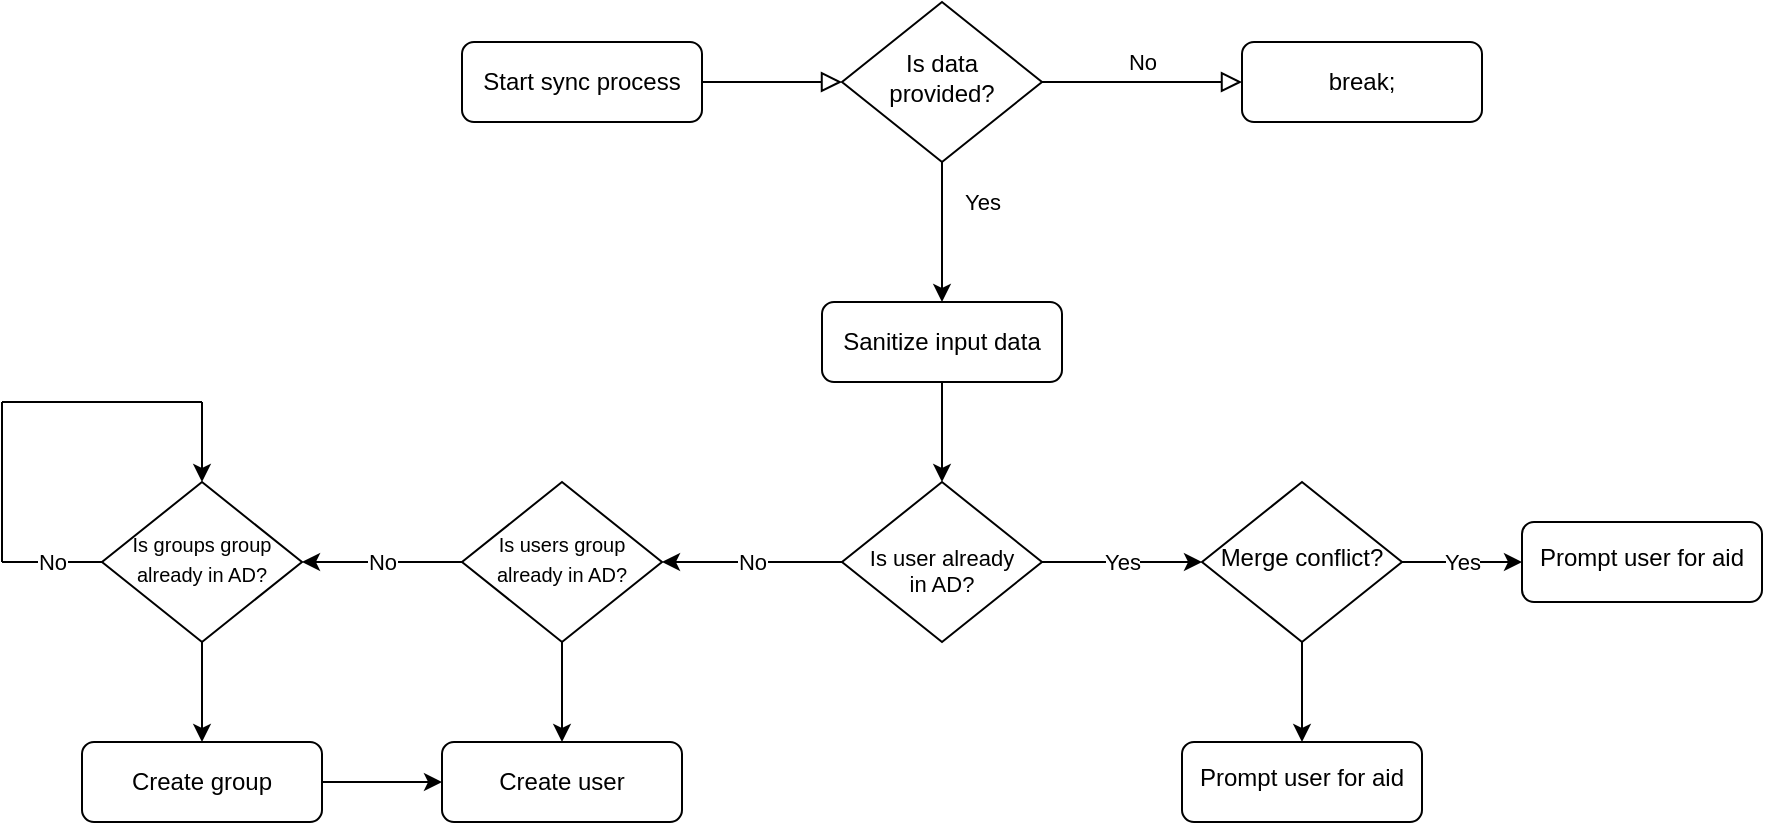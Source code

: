 <mxfile version="24.6.2" type="github">
  <diagram id="C5RBs43oDa-KdzZeNtuy" name="Page-1">
    <mxGraphModel dx="1816" dy="520" grid="1" gridSize="10" guides="1" tooltips="1" connect="1" arrows="1" fold="1" page="1" pageScale="1" pageWidth="827" pageHeight="1169" math="0" shadow="0">
      <root>
        <mxCell id="WIyWlLk6GJQsqaUBKTNV-0" />
        <mxCell id="WIyWlLk6GJQsqaUBKTNV-1" parent="WIyWlLk6GJQsqaUBKTNV-0" />
        <mxCell id="WIyWlLk6GJQsqaUBKTNV-2" value="" style="rounded=0;html=1;jettySize=auto;orthogonalLoop=1;fontSize=11;endArrow=block;endFill=0;endSize=8;strokeWidth=1;shadow=0;labelBackgroundColor=none;edgeStyle=orthogonalEdgeStyle;" parent="WIyWlLk6GJQsqaUBKTNV-1" source="WIyWlLk6GJQsqaUBKTNV-3" target="WIyWlLk6GJQsqaUBKTNV-6" edge="1">
          <mxGeometry relative="1" as="geometry" />
        </mxCell>
        <mxCell id="WIyWlLk6GJQsqaUBKTNV-3" value="Start sync process" style="rounded=1;whiteSpace=wrap;html=1;fontSize=12;glass=0;strokeWidth=1;shadow=0;" parent="WIyWlLk6GJQsqaUBKTNV-1" vertex="1">
          <mxGeometry x="150" y="50" width="120" height="40" as="geometry" />
        </mxCell>
        <mxCell id="WIyWlLk6GJQsqaUBKTNV-5" value="No" style="edgeStyle=orthogonalEdgeStyle;rounded=0;html=1;jettySize=auto;orthogonalLoop=1;fontSize=11;endArrow=block;endFill=0;endSize=8;strokeWidth=1;shadow=0;labelBackgroundColor=none;" parent="WIyWlLk6GJQsqaUBKTNV-1" source="WIyWlLk6GJQsqaUBKTNV-6" target="WIyWlLk6GJQsqaUBKTNV-7" edge="1">
          <mxGeometry y="10" relative="1" as="geometry">
            <mxPoint as="offset" />
            <Array as="points">
              <mxPoint x="520" y="70" />
              <mxPoint x="520" y="70" />
            </Array>
          </mxGeometry>
        </mxCell>
        <mxCell id="5lyKl6DLMmzoOjCNzCt0-2" value="&lt;div&gt;Yes&lt;/div&gt;" style="edgeStyle=orthogonalEdgeStyle;rounded=0;orthogonalLoop=1;jettySize=auto;html=1;entryX=0.5;entryY=0;entryDx=0;entryDy=0;exitX=0.5;exitY=1;exitDx=0;exitDy=0;" edge="1" parent="WIyWlLk6GJQsqaUBKTNV-1" source="WIyWlLk6GJQsqaUBKTNV-6" target="5lyKl6DLMmzoOjCNzCt0-0">
          <mxGeometry x="-0.429" y="20" relative="1" as="geometry">
            <Array as="points">
              <mxPoint x="390" y="130" />
              <mxPoint x="390" y="130" />
            </Array>
            <mxPoint as="offset" />
          </mxGeometry>
        </mxCell>
        <mxCell id="WIyWlLk6GJQsqaUBKTNV-6" value="&lt;div&gt;Is data provided?&lt;/div&gt;" style="rhombus;whiteSpace=wrap;html=1;shadow=0;fontFamily=Helvetica;fontSize=12;align=center;strokeWidth=1;spacing=6;spacingTop=-4;" parent="WIyWlLk6GJQsqaUBKTNV-1" vertex="1">
          <mxGeometry x="340" y="30" width="100" height="80" as="geometry" />
        </mxCell>
        <mxCell id="WIyWlLk6GJQsqaUBKTNV-7" value="break;" style="rounded=1;whiteSpace=wrap;html=1;fontSize=12;glass=0;strokeWidth=1;shadow=0;" parent="WIyWlLk6GJQsqaUBKTNV-1" vertex="1">
          <mxGeometry x="540" y="50" width="120" height="40" as="geometry" />
        </mxCell>
        <mxCell id="5lyKl6DLMmzoOjCNzCt0-8" style="edgeStyle=orthogonalEdgeStyle;rounded=0;orthogonalLoop=1;jettySize=auto;html=1;entryX=0.5;entryY=0;entryDx=0;entryDy=0;" edge="1" parent="WIyWlLk6GJQsqaUBKTNV-1" source="5lyKl6DLMmzoOjCNzCt0-0" target="5lyKl6DLMmzoOjCNzCt0-7">
          <mxGeometry relative="1" as="geometry" />
        </mxCell>
        <mxCell id="5lyKl6DLMmzoOjCNzCt0-0" value="Sanitize input data" style="rounded=1;whiteSpace=wrap;html=1;fontSize=12;glass=0;strokeWidth=1;shadow=0;" vertex="1" parent="WIyWlLk6GJQsqaUBKTNV-1">
          <mxGeometry x="330" y="180" width="120" height="40" as="geometry" />
        </mxCell>
        <mxCell id="5lyKl6DLMmzoOjCNzCt0-15" value="No" style="edgeStyle=orthogonalEdgeStyle;rounded=0;orthogonalLoop=1;jettySize=auto;html=1;" edge="1" parent="WIyWlLk6GJQsqaUBKTNV-1" source="5lyKl6DLMmzoOjCNzCt0-7" target="5lyKl6DLMmzoOjCNzCt0-14">
          <mxGeometry relative="1" as="geometry" />
        </mxCell>
        <mxCell id="5lyKl6DLMmzoOjCNzCt0-36" value="&lt;div&gt;Yes&lt;/div&gt;" style="edgeStyle=orthogonalEdgeStyle;rounded=0;orthogonalLoop=1;jettySize=auto;html=1;" edge="1" parent="WIyWlLk6GJQsqaUBKTNV-1" source="5lyKl6DLMmzoOjCNzCt0-7" target="5lyKl6DLMmzoOjCNzCt0-35">
          <mxGeometry relative="1" as="geometry" />
        </mxCell>
        <mxCell id="5lyKl6DLMmzoOjCNzCt0-7" value="&lt;div style=&quot;font-size: 11px;&quot;&gt;&lt;br&gt;&lt;/div&gt;&lt;div style=&quot;font-size: 11px;&quot;&gt;Is user already&lt;/div&gt;&lt;div style=&quot;font-size: 11px;&quot;&gt;in AD?&lt;br&gt;&lt;/div&gt;" style="rhombus;whiteSpace=wrap;html=1;shadow=0;fontFamily=Helvetica;fontSize=12;align=center;strokeWidth=1;spacing=6;spacingTop=-4;" vertex="1" parent="WIyWlLk6GJQsqaUBKTNV-1">
          <mxGeometry x="340" y="270" width="100" height="80" as="geometry" />
        </mxCell>
        <mxCell id="5lyKl6DLMmzoOjCNzCt0-17" value="No" style="edgeStyle=orthogonalEdgeStyle;rounded=0;orthogonalLoop=1;jettySize=auto;html=1;" edge="1" parent="WIyWlLk6GJQsqaUBKTNV-1" source="5lyKl6DLMmzoOjCNzCt0-14" target="5lyKl6DLMmzoOjCNzCt0-16">
          <mxGeometry relative="1" as="geometry" />
        </mxCell>
        <mxCell id="5lyKl6DLMmzoOjCNzCt0-32" value="" style="edgeStyle=orthogonalEdgeStyle;rounded=0;orthogonalLoop=1;jettySize=auto;html=1;" edge="1" parent="WIyWlLk6GJQsqaUBKTNV-1" source="5lyKl6DLMmzoOjCNzCt0-14" target="5lyKl6DLMmzoOjCNzCt0-30">
          <mxGeometry relative="1" as="geometry" />
        </mxCell>
        <mxCell id="5lyKl6DLMmzoOjCNzCt0-14" value="&lt;font style=&quot;font-size: 10px;&quot;&gt;Is users group already in AD?&lt;/font&gt;" style="rhombus;whiteSpace=wrap;html=1;shadow=0;fontFamily=Helvetica;fontSize=12;align=center;strokeWidth=1;spacing=6;spacingTop=-4;" vertex="1" parent="WIyWlLk6GJQsqaUBKTNV-1">
          <mxGeometry x="150" y="270" width="100" height="80" as="geometry" />
        </mxCell>
        <mxCell id="5lyKl6DLMmzoOjCNzCt0-29" value="" style="edgeStyle=orthogonalEdgeStyle;rounded=0;orthogonalLoop=1;jettySize=auto;html=1;" edge="1" parent="WIyWlLk6GJQsqaUBKTNV-1" source="5lyKl6DLMmzoOjCNzCt0-16" target="5lyKl6DLMmzoOjCNzCt0-28">
          <mxGeometry relative="1" as="geometry" />
        </mxCell>
        <mxCell id="5lyKl6DLMmzoOjCNzCt0-16" value="&lt;font style=&quot;font-size: 10px;&quot;&gt;Is groups group already in AD?&lt;/font&gt;" style="rhombus;whiteSpace=wrap;html=1;shadow=0;fontFamily=Helvetica;fontSize=12;align=center;strokeWidth=1;spacing=6;spacingTop=-4;" vertex="1" parent="WIyWlLk6GJQsqaUBKTNV-1">
          <mxGeometry x="-30" y="270" width="100" height="80" as="geometry" />
        </mxCell>
        <mxCell id="5lyKl6DLMmzoOjCNzCt0-24" value="No" style="endArrow=none;html=1;rounded=0;" edge="1" parent="WIyWlLk6GJQsqaUBKTNV-1">
          <mxGeometry width="50" height="50" relative="1" as="geometry">
            <mxPoint x="-80" y="310" as="sourcePoint" />
            <mxPoint x="-30" y="310" as="targetPoint" />
          </mxGeometry>
        </mxCell>
        <mxCell id="5lyKl6DLMmzoOjCNzCt0-25" value="" style="endArrow=none;html=1;rounded=0;" edge="1" parent="WIyWlLk6GJQsqaUBKTNV-1">
          <mxGeometry width="50" height="50" relative="1" as="geometry">
            <mxPoint x="-80" y="310" as="sourcePoint" />
            <mxPoint x="-80" y="230" as="targetPoint" />
          </mxGeometry>
        </mxCell>
        <mxCell id="5lyKl6DLMmzoOjCNzCt0-26" value="" style="endArrow=none;html=1;rounded=0;" edge="1" parent="WIyWlLk6GJQsqaUBKTNV-1">
          <mxGeometry width="50" height="50" relative="1" as="geometry">
            <mxPoint x="20" y="230" as="sourcePoint" />
            <mxPoint x="-80" y="230" as="targetPoint" />
          </mxGeometry>
        </mxCell>
        <mxCell id="5lyKl6DLMmzoOjCNzCt0-27" value="" style="edgeStyle=none;orthogonalLoop=1;jettySize=auto;html=1;rounded=0;entryX=0.5;entryY=0;entryDx=0;entryDy=0;" edge="1" parent="WIyWlLk6GJQsqaUBKTNV-1" target="5lyKl6DLMmzoOjCNzCt0-16">
          <mxGeometry width="100" relative="1" as="geometry">
            <mxPoint x="20" y="230" as="sourcePoint" />
            <mxPoint x="120" y="230" as="targetPoint" />
            <Array as="points" />
          </mxGeometry>
        </mxCell>
        <mxCell id="5lyKl6DLMmzoOjCNzCt0-33" style="edgeStyle=orthogonalEdgeStyle;rounded=0;orthogonalLoop=1;jettySize=auto;html=1;" edge="1" parent="WIyWlLk6GJQsqaUBKTNV-1" source="5lyKl6DLMmzoOjCNzCt0-28" target="5lyKl6DLMmzoOjCNzCt0-30">
          <mxGeometry relative="1" as="geometry" />
        </mxCell>
        <mxCell id="5lyKl6DLMmzoOjCNzCt0-28" value="Create group" style="rounded=1;whiteSpace=wrap;html=1;fontSize=12;glass=0;strokeWidth=1;shadow=0;" vertex="1" parent="WIyWlLk6GJQsqaUBKTNV-1">
          <mxGeometry x="-40" y="400" width="120" height="40" as="geometry" />
        </mxCell>
        <mxCell id="5lyKl6DLMmzoOjCNzCt0-30" value="Create user" style="rounded=1;whiteSpace=wrap;html=1;fontSize=12;glass=0;strokeWidth=1;shadow=0;" vertex="1" parent="WIyWlLk6GJQsqaUBKTNV-1">
          <mxGeometry x="140" y="400" width="120" height="40" as="geometry" />
        </mxCell>
        <mxCell id="5lyKl6DLMmzoOjCNzCt0-38" value="Yes" style="edgeStyle=orthogonalEdgeStyle;rounded=0;orthogonalLoop=1;jettySize=auto;html=1;" edge="1" parent="WIyWlLk6GJQsqaUBKTNV-1" source="5lyKl6DLMmzoOjCNzCt0-35" target="5lyKl6DLMmzoOjCNzCt0-37">
          <mxGeometry relative="1" as="geometry" />
        </mxCell>
        <mxCell id="5lyKl6DLMmzoOjCNzCt0-42" value="" style="edgeStyle=orthogonalEdgeStyle;rounded=0;orthogonalLoop=1;jettySize=auto;html=1;" edge="1" parent="WIyWlLk6GJQsqaUBKTNV-1" source="5lyKl6DLMmzoOjCNzCt0-35" target="5lyKl6DLMmzoOjCNzCt0-41">
          <mxGeometry relative="1" as="geometry" />
        </mxCell>
        <mxCell id="5lyKl6DLMmzoOjCNzCt0-35" value="Merge conflict?" style="rhombus;whiteSpace=wrap;html=1;shadow=0;fontFamily=Helvetica;fontSize=12;align=center;strokeWidth=1;spacing=6;spacingTop=-4;" vertex="1" parent="WIyWlLk6GJQsqaUBKTNV-1">
          <mxGeometry x="520" y="270" width="100" height="80" as="geometry" />
        </mxCell>
        <mxCell id="5lyKl6DLMmzoOjCNzCt0-37" value="Prompt user for aid" style="rounded=1;whiteSpace=wrap;html=1;shadow=0;strokeWidth=1;spacing=6;spacingTop=-4;" vertex="1" parent="WIyWlLk6GJQsqaUBKTNV-1">
          <mxGeometry x="680" y="290" width="120" height="40" as="geometry" />
        </mxCell>
        <mxCell id="5lyKl6DLMmzoOjCNzCt0-41" value="Prompt user for aid" style="rounded=1;whiteSpace=wrap;html=1;shadow=0;strokeWidth=1;spacing=6;spacingTop=-4;" vertex="1" parent="WIyWlLk6GJQsqaUBKTNV-1">
          <mxGeometry x="510" y="400" width="120" height="40" as="geometry" />
        </mxCell>
      </root>
    </mxGraphModel>
  </diagram>
</mxfile>
